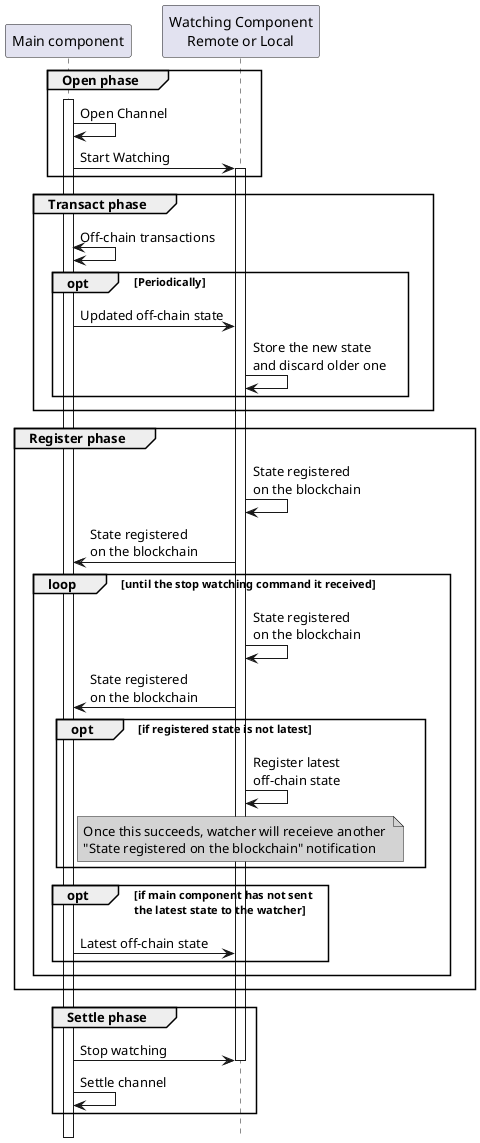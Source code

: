 .. SPDX-FileCopyrightText: 2021 Hyperledger
   SPDX-License-Identifier: CC-BY-4.0

@startuml watcher
!pragma teoz true
hide footbox

participant "Main component" as main_component
participant "Watching Component\nRemote or Local" as watcher

group Open phase
activate main_component
main_component -> main_component: Open Channel
main_component -> watcher: Start Watching
activate watcher
end

group Transact phase 
main_component <-> main_component: Off-chain transactions
opt Periodically
main_component -> watcher: Updated off-chain state
watcher -> watcher: Store the new state\nand discard older one
end
end

group Register phase
watcher -> watcher: State registered\non the blockchain
main_component <- watcher: State registered\non the blockchain
loop until the stop watching command it received
watcher -> watcher: State registered\non the blockchain
main_component <- watcher: State registered\non the blockchain
opt if registered state is not latest
watcher -> watcher: Register latest\noff-chain state
note over watcher #LightGray
Once this succeeds, watcher will receieve another 
"State registered on the blockchain" notification
end note
end
opt if main component has not sent\nthe latest state to the watcher
main_component -> watcher: Latest off-chain state
end
end
end


group Settle phase 
main_component -> watcher: Stop watching
deactivate watcher
main_component -> main_component: Settle channel
end



@enduml
